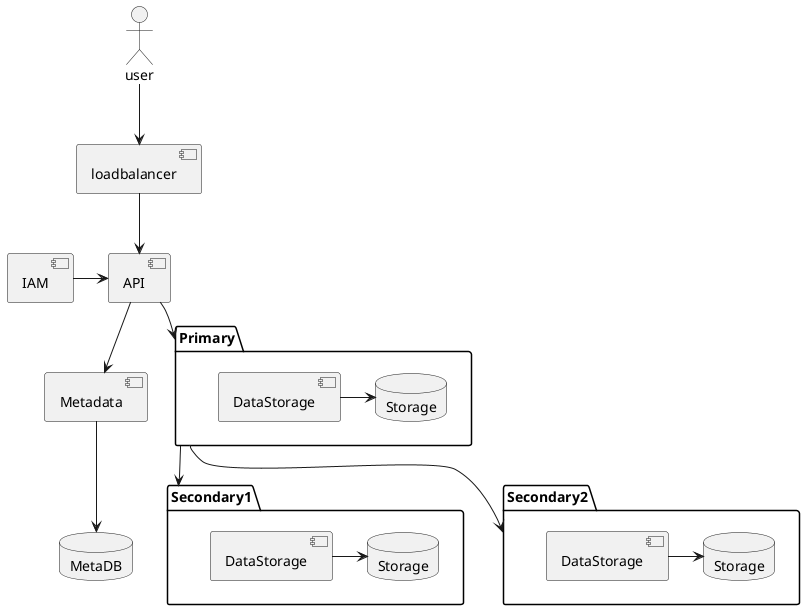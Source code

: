 @startuml
actor user
component loadbalancer
component IAM
component API
component Metadata
database MetaDB
package Primary{
component DataStorage as ds1
database Storage as s1
ds1 -r-> s1
}
package Secondary1{
component DataStorage as ds2
database Storage as s2
ds2 -r-> s2
}

package Secondary2{
component DataStorage as ds3
database Storage as s3
ds3 -r-> s3
}

user -d-> loadbalancer
loadbalancer -d-> API
IAM -r-> API
API -d-> Metadata
Metadata -d-> MetaDB
API --> Primary
Primary --> Secondary1
Primary --> Secondary2
@enduml